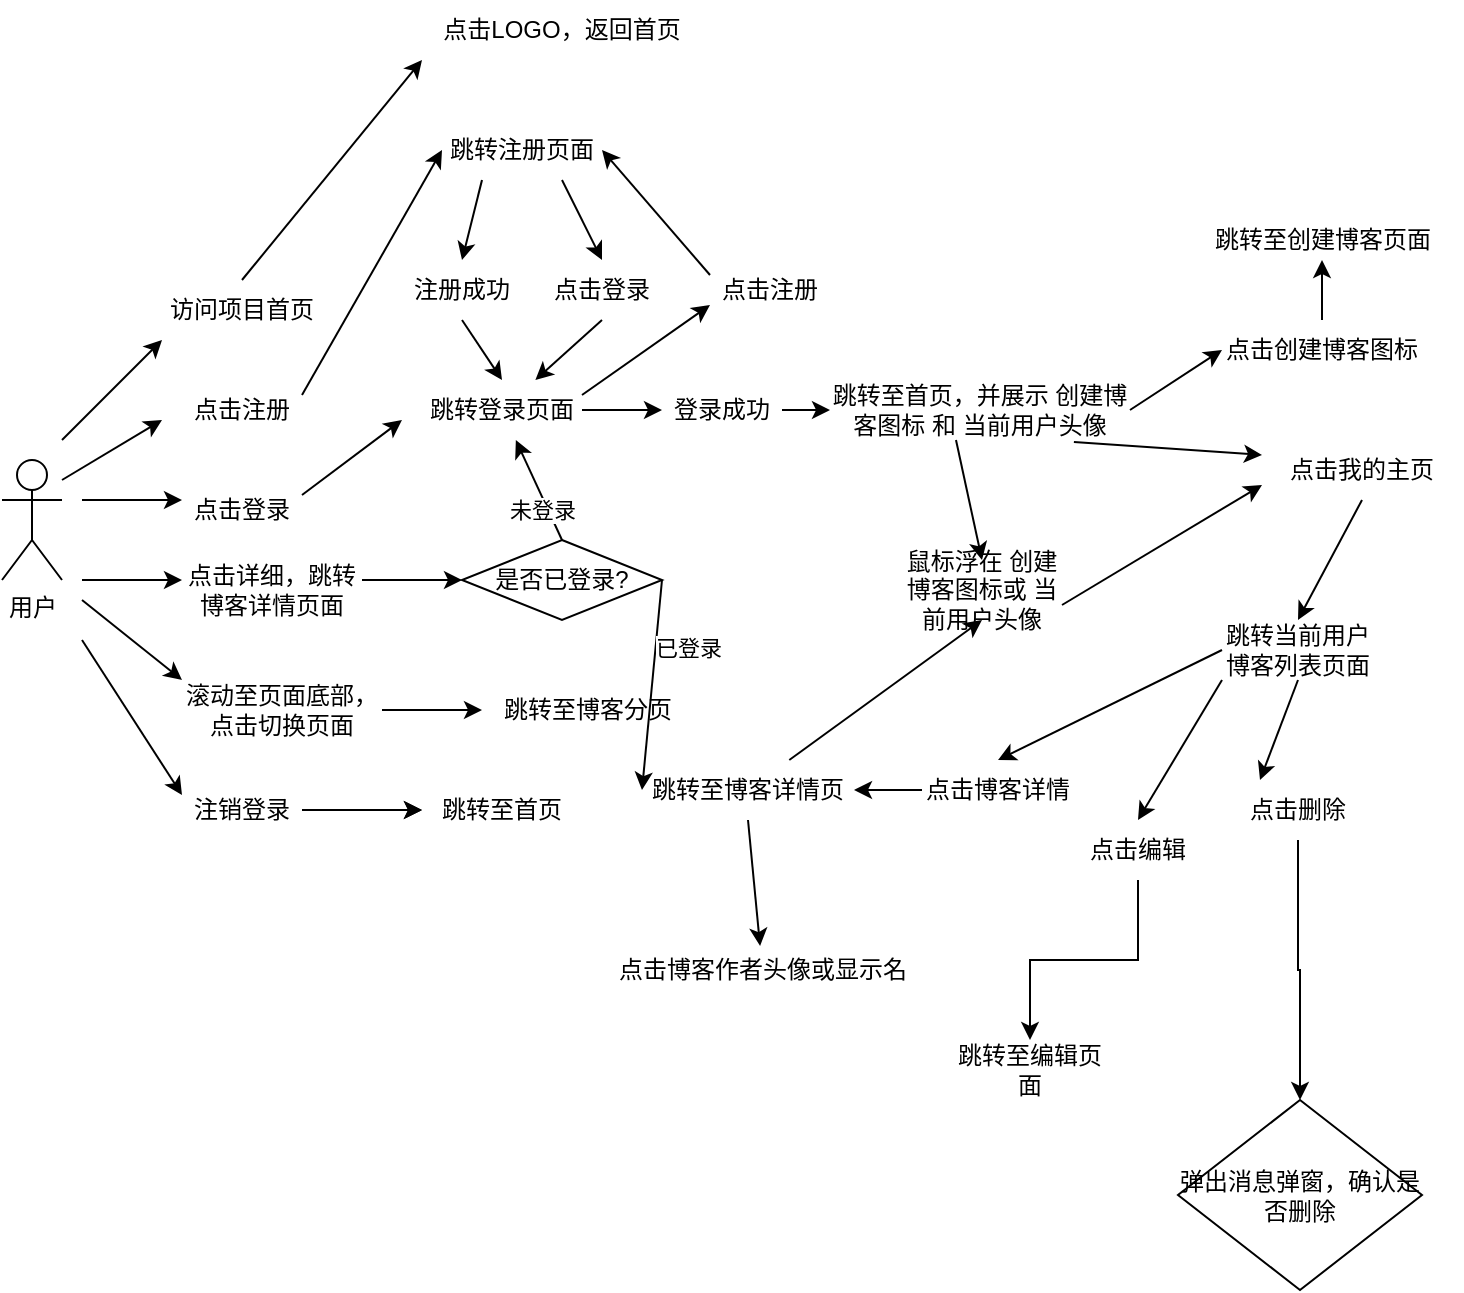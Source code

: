 <mxfile version="15.5.4" type="embed"><diagram id="23iRSUPoRavnBvh4doch" name="Page-1"><mxGraphModel dx="873" dy="661" grid="1" gridSize="10" guides="1" tooltips="1" connect="1" arrows="1" fold="1" page="1" pageScale="1" pageWidth="827" pageHeight="1169" math="0" shadow="0"><root><mxCell id="0"/><mxCell id="1" parent="0"/><mxCell id="2" value="用户" style="shape=umlActor;verticalLabelPosition=bottom;verticalAlign=top;html=1;outlineConnect=0;" vertex="1" parent="1"><mxGeometry x="30" y="340" width="30" height="60" as="geometry"/></mxCell><mxCell id="3" value="" style="endArrow=classic;html=1;rounded=0;" edge="1" parent="1"><mxGeometry width="50" height="50" relative="1" as="geometry"><mxPoint x="60" y="330" as="sourcePoint"/><mxPoint x="110" y="280" as="targetPoint"/></mxGeometry></mxCell><mxCell id="5" value="访问项目首页" style="text;html=1;strokeColor=none;fillColor=none;align=center;verticalAlign=middle;whiteSpace=wrap;rounded=0;" vertex="1" parent="1"><mxGeometry x="110" y="250" width="80" height="30" as="geometry"/></mxCell><mxCell id="6" value="" style="endArrow=classic;html=1;rounded=0;" edge="1" parent="1"><mxGeometry width="50" height="50" relative="1" as="geometry"><mxPoint x="70" y="360" as="sourcePoint"/><mxPoint x="120" y="360" as="targetPoint"/></mxGeometry></mxCell><mxCell id="8" value="" style="endArrow=classic;html=1;rounded=0;" edge="1" parent="1"><mxGeometry width="50" height="50" relative="1" as="geometry"><mxPoint x="70" y="400" as="sourcePoint"/><mxPoint x="120" y="400" as="targetPoint"/></mxGeometry></mxCell><mxCell id="9" value="" style="endArrow=classic;html=1;rounded=0;entryX=0;entryY=0.25;entryDx=0;entryDy=0;" edge="1" parent="1" target="12"><mxGeometry width="50" height="50" relative="1" as="geometry"><mxPoint x="70" y="430" as="sourcePoint"/><mxPoint x="120" y="480" as="targetPoint"/></mxGeometry></mxCell><mxCell id="10" value="点击注册" style="text;html=1;strokeColor=none;fillColor=none;align=center;verticalAlign=middle;whiteSpace=wrap;rounded=0;" vertex="1" parent="1"><mxGeometry x="120" y="300" width="60" height="30" as="geometry"/></mxCell><mxCell id="11" value="点击登录" style="text;html=1;strokeColor=none;fillColor=none;align=center;verticalAlign=middle;whiteSpace=wrap;rounded=0;" vertex="1" parent="1"><mxGeometry x="120" y="350" width="60" height="30" as="geometry"/></mxCell><mxCell id="72" value="" style="edgeStyle=orthogonalEdgeStyle;rounded=0;orthogonalLoop=1;jettySize=auto;html=1;" edge="1" parent="1" source="12" target="70"><mxGeometry relative="1" as="geometry"/></mxCell><mxCell id="12" value="注销登录" style="text;html=1;strokeColor=none;fillColor=none;align=center;verticalAlign=middle;whiteSpace=wrap;rounded=0;" vertex="1" parent="1"><mxGeometry x="120" y="500" width="60" height="30" as="geometry"/></mxCell><mxCell id="15" value="" style="endArrow=classic;html=1;rounded=0;entryX=0;entryY=1;entryDx=0;entryDy=0;exitX=0.5;exitY=0;exitDx=0;exitDy=0;" edge="1" parent="1" source="5" target="16"><mxGeometry width="50" height="50" relative="1" as="geometry"><mxPoint x="120.002" y="200" as="sourcePoint"/><mxPoint x="191.54" y="160" as="targetPoint"/></mxGeometry></mxCell><mxCell id="16" value="点击LOGO，返回首页" style="text;html=1;strokeColor=none;fillColor=none;align=center;verticalAlign=middle;whiteSpace=wrap;rounded=0;" vertex="1" parent="1"><mxGeometry x="240" y="110" width="140" height="30" as="geometry"/></mxCell><mxCell id="17" value="" style="endArrow=classic;html=1;rounded=0;entryX=0;entryY=0;entryDx=0;entryDy=0;" edge="1" parent="1" target="18"><mxGeometry width="50" height="50" relative="1" as="geometry"><mxPoint x="70" y="410" as="sourcePoint"/><mxPoint x="120" y="440" as="targetPoint"/></mxGeometry></mxCell><mxCell id="18" value="滚动至页面底部，点击切换页面" style="text;html=1;strokeColor=none;fillColor=none;align=center;verticalAlign=middle;whiteSpace=wrap;rounded=0;" vertex="1" parent="1"><mxGeometry x="120" y="450" width="100" height="30" as="geometry"/></mxCell><mxCell id="19" value="" style="endArrow=classic;html=1;rounded=0;" edge="1" parent="1"><mxGeometry width="50" height="50" relative="1" as="geometry"><mxPoint x="60" y="350" as="sourcePoint"/><mxPoint x="110" y="320" as="targetPoint"/></mxGeometry></mxCell><mxCell id="20" value="点击详细，跳转博客详情页面" style="text;html=1;strokeColor=none;fillColor=none;align=center;verticalAlign=middle;whiteSpace=wrap;rounded=0;" vertex="1" parent="1"><mxGeometry x="120" y="390" width="90" height="30" as="geometry"/></mxCell><mxCell id="22" value="" style="endArrow=classic;html=1;rounded=0;exitX=1;exitY=0.25;exitDx=0;exitDy=0;entryX=0;entryY=0.5;entryDx=0;entryDy=0;" edge="1" parent="1" source="10" target="23"><mxGeometry width="50" height="50" relative="1" as="geometry"><mxPoint x="170" y="320" as="sourcePoint"/><mxPoint x="230" y="270" as="targetPoint"/></mxGeometry></mxCell><mxCell id="23" value="跳转注册页面" style="text;html=1;strokeColor=none;fillColor=none;align=center;verticalAlign=middle;whiteSpace=wrap;rounded=0;" vertex="1" parent="1"><mxGeometry x="250" y="170" width="80" height="30" as="geometry"/></mxCell><mxCell id="27" value="" style="endArrow=classic;html=1;rounded=0;exitX=1;exitY=0.25;exitDx=0;exitDy=0;" edge="1" parent="1"><mxGeometry width="50" height="50" relative="1" as="geometry"><mxPoint x="180" y="357.5" as="sourcePoint"/><mxPoint x="230" y="320" as="targetPoint"/></mxGeometry></mxCell><mxCell id="28" value="跳转登录页面" style="text;html=1;strokeColor=none;fillColor=none;align=center;verticalAlign=middle;whiteSpace=wrap;rounded=0;" vertex="1" parent="1"><mxGeometry x="240" y="300" width="80" height="30" as="geometry"/></mxCell><mxCell id="29" value="" style="endArrow=classic;html=1;rounded=0;" edge="1" parent="1"><mxGeometry width="50" height="50" relative="1" as="geometry"><mxPoint x="210" y="400" as="sourcePoint"/><mxPoint x="260" y="400" as="targetPoint"/></mxGeometry></mxCell><mxCell id="30" value="是否已登录?" style="rhombus;whiteSpace=wrap;html=1;" vertex="1" parent="1"><mxGeometry x="260" y="380" width="100" height="40" as="geometry"/></mxCell><mxCell id="32" value="点击注册" style="text;html=1;strokeColor=none;fillColor=none;align=center;verticalAlign=middle;whiteSpace=wrap;rounded=0;" vertex="1" parent="1"><mxGeometry x="384" y="240" width="60" height="30" as="geometry"/></mxCell><mxCell id="33" value="" style="endArrow=classic;html=1;rounded=0;exitX=1;exitY=0.25;exitDx=0;exitDy=0;entryX=0;entryY=0.75;entryDx=0;entryDy=0;" edge="1" parent="1" source="28" target="32"><mxGeometry width="50" height="50" relative="1" as="geometry"><mxPoint x="320" y="320" as="sourcePoint"/><mxPoint x="370" y="270" as="targetPoint"/></mxGeometry></mxCell><mxCell id="35" value="点击登录" style="text;html=1;strokeColor=none;fillColor=none;align=center;verticalAlign=middle;whiteSpace=wrap;rounded=0;" vertex="1" parent="1"><mxGeometry x="300" y="240" width="60" height="30" as="geometry"/></mxCell><mxCell id="36" value="" style="endArrow=classic;html=1;rounded=0;exitX=0.75;exitY=1;exitDx=0;exitDy=0;entryX=0.5;entryY=0;entryDx=0;entryDy=0;" edge="1" parent="1" source="23" target="35"><mxGeometry width="50" height="50" relative="1" as="geometry"><mxPoint x="320" y="260" as="sourcePoint"/><mxPoint x="370" y="210" as="targetPoint"/></mxGeometry></mxCell><mxCell id="39" value="" style="endArrow=classic;html=1;rounded=0;exitX=0;exitY=0.25;exitDx=0;exitDy=0;entryX=1;entryY=0.5;entryDx=0;entryDy=0;" edge="1" parent="1" source="32" target="23"><mxGeometry width="50" height="50" relative="1" as="geometry"><mxPoint x="370" y="255" as="sourcePoint"/><mxPoint x="320" y="220" as="targetPoint"/></mxGeometry></mxCell><mxCell id="41" value="" style="endArrow=classic;html=1;rounded=0;exitX=0.5;exitY=0;exitDx=0;exitDy=0;" edge="1" parent="1" source="30" target="28"><mxGeometry width="50" height="50" relative="1" as="geometry"><mxPoint x="340" y="390" as="sourcePoint"/><mxPoint x="380" y="360" as="targetPoint"/></mxGeometry></mxCell><mxCell id="61" value="未登录" style="edgeLabel;html=1;align=center;verticalAlign=middle;resizable=0;points=[];" vertex="1" connectable="0" parent="41"><mxGeometry x="0.287" relative="1" as="geometry"><mxPoint x="5" y="17" as="offset"/></mxGeometry></mxCell><mxCell id="42" value="" style="endArrow=classic;html=1;rounded=0;exitX=1;exitY=0.5;exitDx=0;exitDy=0;entryX=0;entryY=0.5;entryDx=0;entryDy=0;" edge="1" parent="1" source="30" target="63"><mxGeometry width="50" height="50" relative="1" as="geometry"><mxPoint x="330" y="410" as="sourcePoint"/><mxPoint x="464" y="425" as="targetPoint"/><Array as="points"/></mxGeometry></mxCell><mxCell id="62" value="已登录" style="edgeLabel;html=1;align=center;verticalAlign=middle;resizable=0;points=[];" vertex="1" connectable="0" parent="42"><mxGeometry x="-0.426" relative="1" as="geometry"><mxPoint x="16" y="3" as="offset"/></mxGeometry></mxCell><mxCell id="43" value="" style="endArrow=classic;html=1;rounded=0;exitX=0.25;exitY=1;exitDx=0;exitDy=0;entryX=0.5;entryY=0;entryDx=0;entryDy=0;" edge="1" parent="1" source="23" target="44"><mxGeometry width="50" height="50" relative="1" as="geometry"><mxPoint x="300" y="250" as="sourcePoint"/><mxPoint x="370" y="150" as="targetPoint"/></mxGeometry></mxCell><mxCell id="44" value="注册成功" style="text;html=1;strokeColor=none;fillColor=none;align=center;verticalAlign=middle;whiteSpace=wrap;rounded=0;" vertex="1" parent="1"><mxGeometry x="230" y="240" width="60" height="30" as="geometry"/></mxCell><mxCell id="48" value="" style="endArrow=classic;html=1;rounded=0;exitX=1;exitY=0.5;exitDx=0;exitDy=0;entryX=0;entryY=0.5;entryDx=0;entryDy=0;" edge="1" parent="1" source="28" target="49"><mxGeometry width="50" height="50" relative="1" as="geometry"><mxPoint x="330" y="330" as="sourcePoint"/><mxPoint x="360" y="315" as="targetPoint"/></mxGeometry></mxCell><mxCell id="56" value="" style="edgeStyle=orthogonalEdgeStyle;rounded=0;orthogonalLoop=1;jettySize=auto;html=1;" edge="1" parent="1" source="49" target="51"><mxGeometry relative="1" as="geometry"/></mxCell><mxCell id="49" value="登录成功" style="text;html=1;strokeColor=none;fillColor=none;align=center;verticalAlign=middle;whiteSpace=wrap;rounded=0;" vertex="1" parent="1"><mxGeometry x="360" y="300" width="60" height="30" as="geometry"/></mxCell><mxCell id="51" value="跳转至首页，并展示 创建博客图标 和 当前用户头像" style="text;html=1;strokeColor=none;fillColor=none;align=center;verticalAlign=middle;whiteSpace=wrap;rounded=0;" vertex="1" parent="1"><mxGeometry x="444" y="300" width="150" height="30" as="geometry"/></mxCell><mxCell id="59" value="" style="endArrow=classic;html=1;rounded=0;exitX=0.5;exitY=1;exitDx=0;exitDy=0;entryX=0.5;entryY=0;entryDx=0;entryDy=0;" edge="1" parent="1" source="44" target="28"><mxGeometry width="50" height="50" relative="1" as="geometry"><mxPoint x="290" y="240" as="sourcePoint"/><mxPoint x="260" y="270" as="targetPoint"/></mxGeometry></mxCell><mxCell id="60" value="" style="endArrow=classic;html=1;rounded=0;exitX=0.5;exitY=1;exitDx=0;exitDy=0;" edge="1" parent="1" source="35" target="28"><mxGeometry width="50" height="50" relative="1" as="geometry"><mxPoint x="310" y="240" as="sourcePoint"/><mxPoint x="330" y="260" as="targetPoint"/></mxGeometry></mxCell><mxCell id="63" value="跳转至博客详情页" style="text;html=1;strokeColor=none;fillColor=none;align=center;verticalAlign=middle;whiteSpace=wrap;rounded=0;" vertex="1" parent="1"><mxGeometry x="350" y="490" width="106" height="30" as="geometry"/></mxCell><mxCell id="66" value="" style="endArrow=classic;html=1;rounded=0;exitX=1;exitY=0.5;exitDx=0;exitDy=0;entryX=0;entryY=0.5;entryDx=0;entryDy=0;" edge="1" parent="1" target="68"><mxGeometry width="50" height="50" relative="1" as="geometry"><mxPoint x="220" y="465" as="sourcePoint"/><mxPoint x="301" y="465" as="targetPoint"/><Array as="points"><mxPoint x="270" y="465"/></Array></mxGeometry></mxCell><mxCell id="68" value="跳转至博客分页" style="text;html=1;strokeColor=none;fillColor=none;align=center;verticalAlign=middle;whiteSpace=wrap;rounded=0;" vertex="1" parent="1"><mxGeometry x="270" y="450" width="106" height="30" as="geometry"/></mxCell><mxCell id="70" value="跳转至首页" style="text;html=1;strokeColor=none;fillColor=none;align=center;verticalAlign=middle;whiteSpace=wrap;rounded=0;" vertex="1" parent="1"><mxGeometry x="240" y="500" width="80" height="30" as="geometry"/></mxCell><mxCell id="71" value="" style="edgeStyle=orthogonalEdgeStyle;rounded=0;orthogonalLoop=1;jettySize=auto;html=1;exitX=1;exitY=0.5;exitDx=0;exitDy=0;" edge="1" target="70" parent="1" source="12"><mxGeometry relative="1" as="geometry"><mxPoint x="180" y="515" as="sourcePoint"/></mxGeometry></mxCell><mxCell id="74" value="" style="endArrow=classic;html=1;rounded=0;exitX=0.5;exitY=1;exitDx=0;exitDy=0;entryX=0.494;entryY=-0.1;entryDx=0;entryDy=0;entryPerimeter=0;" edge="1" parent="1" source="63" target="85"><mxGeometry width="50" height="50" relative="1" as="geometry"><mxPoint x="600" y="400" as="sourcePoint"/><mxPoint x="660" y="445" as="targetPoint"/></mxGeometry></mxCell><mxCell id="79" value="" style="endArrow=classic;html=1;rounded=0;entryX=0.5;entryY=1;entryDx=0;entryDy=0;" edge="1" target="80" parent="1" source="63"><mxGeometry width="50" height="50" relative="1" as="geometry"><mxPoint x="555.5" y="405" as="sourcePoint"/><mxPoint x="561.5" y="380" as="targetPoint"/></mxGeometry></mxCell><mxCell id="80" value="鼠标浮在 创建博客图标或 当前用户头像" style="text;html=1;strokeColor=none;fillColor=none;align=center;verticalAlign=middle;whiteSpace=wrap;rounded=0;" vertex="1" parent="1"><mxGeometry x="480" y="390" width="80" height="30" as="geometry"/></mxCell><mxCell id="82" value="" style="endArrow=classic;html=1;rounded=0;exitX=0.42;exitY=1;exitDx=0;exitDy=0;exitPerimeter=0;entryX=0.5;entryY=0;entryDx=0;entryDy=0;" edge="1" parent="1" source="51" target="80"><mxGeometry width="50" height="50" relative="1" as="geometry"><mxPoint x="565.5" y="415" as="sourcePoint"/><mxPoint x="480" y="350" as="targetPoint"/></mxGeometry></mxCell><mxCell id="88" value="" style="edgeStyle=orthogonalEdgeStyle;rounded=0;orthogonalLoop=1;jettySize=auto;html=1;" edge="1" parent="1" source="84" target="87"><mxGeometry relative="1" as="geometry"/></mxCell><mxCell id="84" value="点击创建博客图标" style="text;html=1;strokeColor=none;fillColor=none;align=center;verticalAlign=middle;whiteSpace=wrap;rounded=0;" vertex="1" parent="1"><mxGeometry x="640" y="270" width="100" height="30" as="geometry"/></mxCell><mxCell id="85" value="&lt;span&gt;点击博客作者头像或显示名&lt;/span&gt;" style="text;html=1;align=center;verticalAlign=middle;resizable=0;points=[];autosize=1;strokeColor=none;fillColor=none;" vertex="1" parent="1"><mxGeometry x="330" y="585" width="160" height="20" as="geometry"/></mxCell><mxCell id="86" value="" style="endArrow=classic;html=1;rounded=0;exitX=1;exitY=0.5;exitDx=0;exitDy=0;entryX=0;entryY=0.5;entryDx=0;entryDy=0;" edge="1" parent="1" source="51" target="84"><mxGeometry width="50" height="50" relative="1" as="geometry"><mxPoint x="543" y="340" as="sourcePoint"/><mxPoint x="670" y="380" as="targetPoint"/></mxGeometry></mxCell><mxCell id="87" value="跳转至创建博客页面" style="text;html=1;align=center;verticalAlign=middle;resizable=0;points=[];autosize=1;strokeColor=none;fillColor=none;" vertex="1" parent="1"><mxGeometry x="630" y="220" width="120" height="20" as="geometry"/></mxCell><mxCell id="90" value="点击我的主页" style="text;html=1;strokeColor=none;fillColor=none;align=center;verticalAlign=middle;whiteSpace=wrap;rounded=0;" vertex="1" parent="1"><mxGeometry x="660" y="330" width="100" height="30" as="geometry"/></mxCell><mxCell id="91" value="" style="endArrow=classic;html=1;rounded=0;exitX=0.813;exitY=1.033;exitDx=0;exitDy=0;entryX=0;entryY=0.25;entryDx=0;entryDy=0;exitPerimeter=0;" edge="1" parent="1" source="51" target="90"><mxGeometry width="50" height="50" relative="1" as="geometry"><mxPoint x="604" y="325" as="sourcePoint"/><mxPoint x="650" y="325" as="targetPoint"/></mxGeometry></mxCell><mxCell id="92" value="" style="endArrow=classic;html=1;rounded=0;exitX=1;exitY=0.75;exitDx=0;exitDy=0;entryX=0;entryY=0.75;entryDx=0;entryDy=0;" edge="1" parent="1" source="80" target="90"><mxGeometry width="50" height="50" relative="1" as="geometry"><mxPoint x="520.5" y="470" as="sourcePoint"/><mxPoint x="651.04" y="477" as="targetPoint"/></mxGeometry></mxCell><mxCell id="95" value="" style="endArrow=classic;html=1;rounded=0;exitX=0.5;exitY=1;exitDx=0;exitDy=0;entryX=0.5;entryY=0;entryDx=0;entryDy=0;" edge="1" target="96" parent="1" source="90"><mxGeometry width="50" height="50" relative="1" as="geometry"><mxPoint x="730" y="386.25" as="sourcePoint"/><mxPoint x="685" y="449" as="targetPoint"/></mxGeometry></mxCell><mxCell id="96" value="跳转当前用户博客列表页面" style="text;html=1;strokeColor=none;fillColor=none;align=center;verticalAlign=middle;whiteSpace=wrap;rounded=0;" vertex="1" parent="1"><mxGeometry x="640" y="420" width="76" height="30" as="geometry"/></mxCell><mxCell id="97" value="" style="endArrow=classic;html=1;rounded=0;exitX=0.5;exitY=1;exitDx=0;exitDy=0;entryX=0.25;entryY=0;entryDx=0;entryDy=0;" edge="1" parent="1" source="96" target="102"><mxGeometry width="50" height="50" relative="1" as="geometry"><mxPoint x="690" y="480" as="sourcePoint"/><mxPoint x="730" y="520" as="targetPoint"/></mxGeometry></mxCell><mxCell id="98" value="" style="endArrow=classic;html=1;rounded=0;exitX=0;exitY=1;exitDx=0;exitDy=0;entryX=0.5;entryY=0;entryDx=0;entryDy=0;" edge="1" parent="1" source="96" target="101"><mxGeometry width="50" height="50" relative="1" as="geometry"><mxPoint x="630" y="470" as="sourcePoint"/><mxPoint x="630" y="520" as="targetPoint"/></mxGeometry></mxCell><mxCell id="99" value="" style="endArrow=classic;html=1;rounded=0;exitX=0;exitY=0.5;exitDx=0;exitDy=0;entryX=0.5;entryY=0;entryDx=0;entryDy=0;" edge="1" parent="1" source="96" target="103"><mxGeometry width="50" height="50" relative="1" as="geometry"><mxPoint x="728" y="480" as="sourcePoint"/><mxPoint x="800" y="480" as="targetPoint"/></mxGeometry></mxCell><mxCell id="107" value="" style="edgeStyle=orthogonalEdgeStyle;rounded=0;orthogonalLoop=1;jettySize=auto;html=1;" edge="1" parent="1" source="101" target="106"><mxGeometry relative="1" as="geometry"/></mxCell><mxCell id="101" value="点击编辑" style="text;html=1;strokeColor=none;fillColor=none;align=center;verticalAlign=middle;whiteSpace=wrap;rounded=0;" vertex="1" parent="1"><mxGeometry x="560" y="520" width="76" height="30" as="geometry"/></mxCell><mxCell id="111" value="" style="edgeStyle=orthogonalEdgeStyle;rounded=0;orthogonalLoop=1;jettySize=auto;html=1;" edge="1" parent="1" source="102" target="110"><mxGeometry relative="1" as="geometry"/></mxCell><mxCell id="102" value="点击删除" style="text;html=1;strokeColor=none;fillColor=none;align=center;verticalAlign=middle;whiteSpace=wrap;rounded=0;" vertex="1" parent="1"><mxGeometry x="640" y="500" width="76" height="30" as="geometry"/></mxCell><mxCell id="113" value="" style="edgeStyle=orthogonalEdgeStyle;rounded=0;orthogonalLoop=1;jettySize=auto;html=1;" edge="1" parent="1" source="103" target="63"><mxGeometry relative="1" as="geometry"/></mxCell><mxCell id="103" value="点击博客详情" style="text;html=1;strokeColor=none;fillColor=none;align=center;verticalAlign=middle;whiteSpace=wrap;rounded=0;" vertex="1" parent="1"><mxGeometry x="490" y="490" width="76" height="30" as="geometry"/></mxCell><mxCell id="106" value="跳转至编辑页面" style="text;html=1;strokeColor=none;fillColor=none;align=center;verticalAlign=middle;whiteSpace=wrap;rounded=0;" vertex="1" parent="1"><mxGeometry x="506" y="630" width="76" height="30" as="geometry"/></mxCell><mxCell id="110" value="弹出消息弹窗，确认是否删除" style="rhombus;whiteSpace=wrap;html=1;" vertex="1" parent="1"><mxGeometry x="618" y="660" width="122" height="95" as="geometry"/></mxCell></root></mxGraphModel></diagram></mxfile>